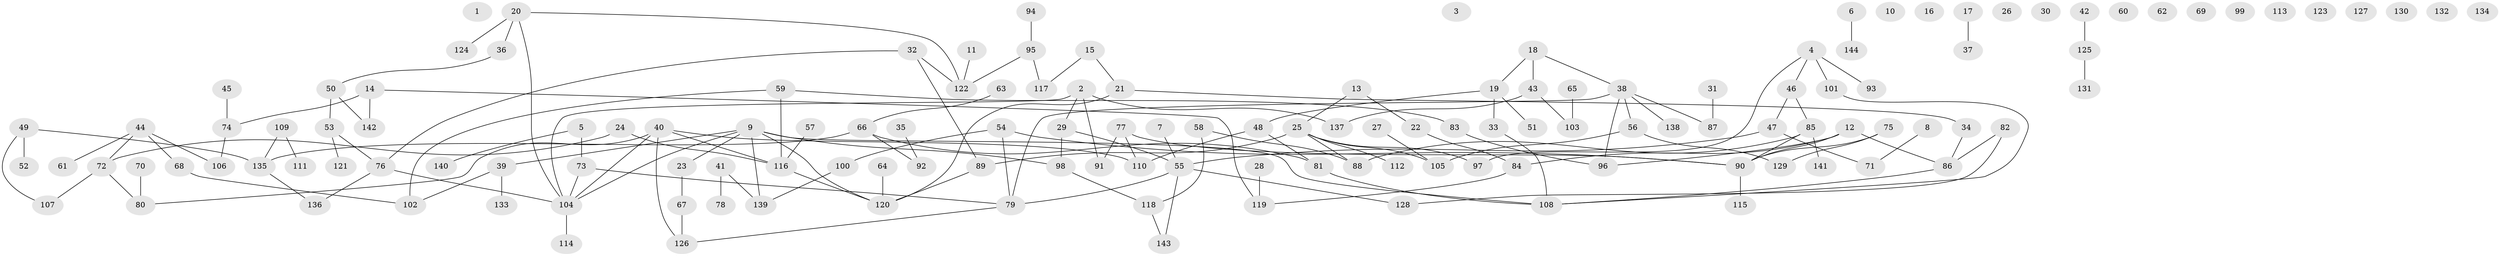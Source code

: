 // Generated by graph-tools (version 1.1) at 2025/13/03/09/25 04:13:14]
// undirected, 144 vertices, 161 edges
graph export_dot {
graph [start="1"]
  node [color=gray90,style=filled];
  1;
  2;
  3;
  4;
  5;
  6;
  7;
  8;
  9;
  10;
  11;
  12;
  13;
  14;
  15;
  16;
  17;
  18;
  19;
  20;
  21;
  22;
  23;
  24;
  25;
  26;
  27;
  28;
  29;
  30;
  31;
  32;
  33;
  34;
  35;
  36;
  37;
  38;
  39;
  40;
  41;
  42;
  43;
  44;
  45;
  46;
  47;
  48;
  49;
  50;
  51;
  52;
  53;
  54;
  55;
  56;
  57;
  58;
  59;
  60;
  61;
  62;
  63;
  64;
  65;
  66;
  67;
  68;
  69;
  70;
  71;
  72;
  73;
  74;
  75;
  76;
  77;
  78;
  79;
  80;
  81;
  82;
  83;
  84;
  85;
  86;
  87;
  88;
  89;
  90;
  91;
  92;
  93;
  94;
  95;
  96;
  97;
  98;
  99;
  100;
  101;
  102;
  103;
  104;
  105;
  106;
  107;
  108;
  109;
  110;
  111;
  112;
  113;
  114;
  115;
  116;
  117;
  118;
  119;
  120;
  121;
  122;
  123;
  124;
  125;
  126;
  127;
  128;
  129;
  130;
  131;
  132;
  133;
  134;
  135;
  136;
  137;
  138;
  139;
  140;
  141;
  142;
  143;
  144;
  2 -- 29;
  2 -- 91;
  2 -- 104;
  2 -- 137;
  4 -- 46;
  4 -- 93;
  4 -- 97;
  4 -- 101;
  5 -- 73;
  5 -- 140;
  6 -- 144;
  7 -- 55;
  8 -- 71;
  9 -- 23;
  9 -- 39;
  9 -- 98;
  9 -- 104;
  9 -- 108;
  9 -- 120;
  9 -- 139;
  11 -- 122;
  12 -- 84;
  12 -- 86;
  12 -- 90;
  12 -- 96;
  13 -- 22;
  13 -- 25;
  14 -- 74;
  14 -- 119;
  14 -- 142;
  15 -- 21;
  15 -- 117;
  17 -- 37;
  18 -- 19;
  18 -- 38;
  18 -- 43;
  19 -- 33;
  19 -- 48;
  19 -- 51;
  20 -- 36;
  20 -- 104;
  20 -- 122;
  20 -- 124;
  21 -- 34;
  21 -- 120;
  22 -- 84;
  23 -- 67;
  24 -- 72;
  24 -- 116;
  25 -- 88;
  25 -- 89;
  25 -- 97;
  25 -- 105;
  25 -- 112;
  27 -- 105;
  28 -- 119;
  29 -- 55;
  29 -- 98;
  31 -- 87;
  32 -- 76;
  32 -- 89;
  32 -- 122;
  33 -- 108;
  34 -- 86;
  35 -- 92;
  36 -- 50;
  38 -- 56;
  38 -- 79;
  38 -- 87;
  38 -- 96;
  38 -- 138;
  39 -- 102;
  39 -- 133;
  40 -- 80;
  40 -- 104;
  40 -- 110;
  40 -- 116;
  40 -- 126;
  41 -- 78;
  41 -- 139;
  42 -- 125;
  43 -- 103;
  43 -- 137;
  44 -- 61;
  44 -- 68;
  44 -- 72;
  44 -- 106;
  45 -- 74;
  46 -- 47;
  46 -- 85;
  47 -- 55;
  47 -- 71;
  48 -- 81;
  48 -- 110;
  49 -- 52;
  49 -- 107;
  49 -- 135;
  50 -- 53;
  50 -- 142;
  53 -- 76;
  53 -- 121;
  54 -- 79;
  54 -- 90;
  54 -- 100;
  55 -- 79;
  55 -- 128;
  55 -- 143;
  56 -- 105;
  56 -- 129;
  57 -- 116;
  58 -- 88;
  58 -- 118;
  59 -- 83;
  59 -- 102;
  59 -- 116;
  63 -- 66;
  64 -- 120;
  65 -- 103;
  66 -- 81;
  66 -- 92;
  66 -- 135;
  67 -- 126;
  68 -- 102;
  70 -- 80;
  72 -- 80;
  72 -- 107;
  73 -- 79;
  73 -- 104;
  74 -- 106;
  75 -- 90;
  75 -- 129;
  76 -- 104;
  76 -- 136;
  77 -- 90;
  77 -- 91;
  77 -- 110;
  79 -- 126;
  81 -- 108;
  82 -- 86;
  82 -- 128;
  83 -- 96;
  84 -- 119;
  85 -- 88;
  85 -- 90;
  85 -- 141;
  86 -- 108;
  89 -- 120;
  90 -- 115;
  94 -- 95;
  95 -- 117;
  95 -- 122;
  98 -- 118;
  100 -- 139;
  101 -- 108;
  104 -- 114;
  109 -- 111;
  109 -- 135;
  116 -- 120;
  118 -- 143;
  125 -- 131;
  135 -- 136;
}
